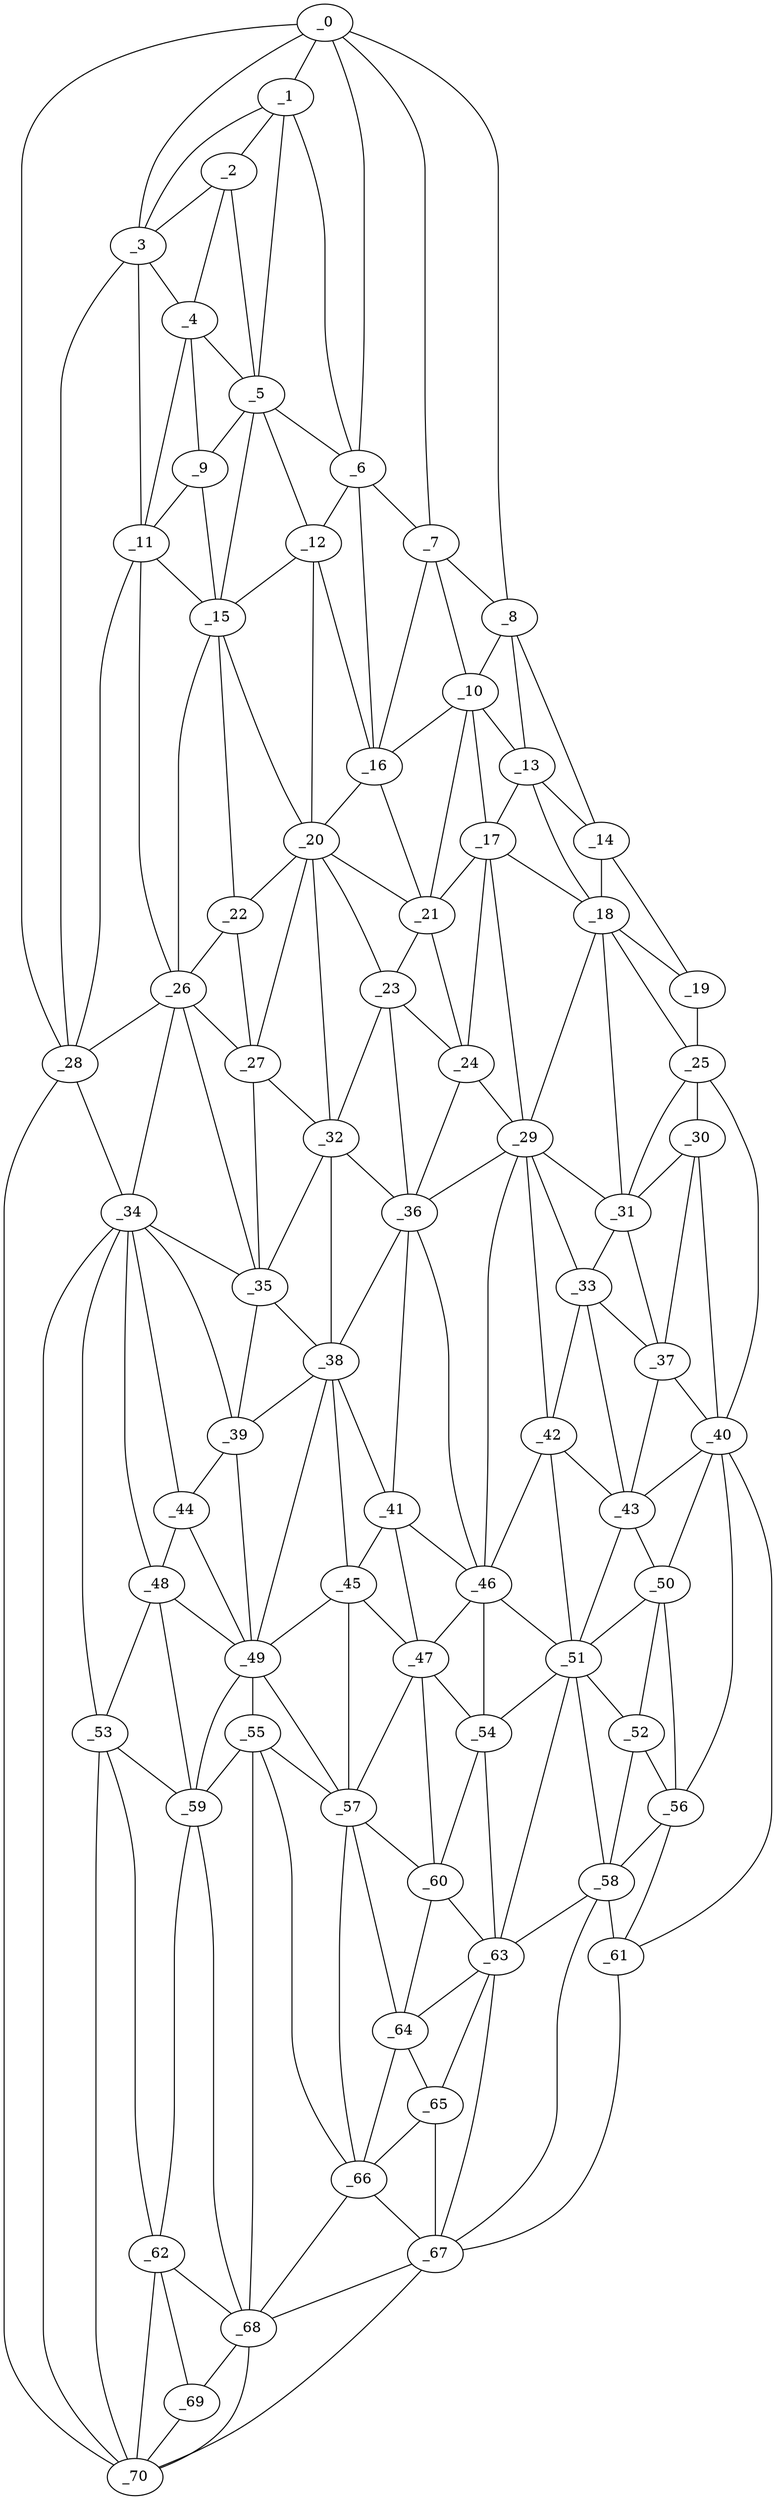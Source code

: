 graph "obj81__180.gxl" {
	_0	 [x=1,
		y=22];
	_1	 [x=18,
		y=27];
	_0 -- _1	 [valence=2];
	_3	 [x=39,
		y=18];
	_0 -- _3	 [valence=1];
	_6	 [x=39,
		y=76];
	_0 -- _6	 [valence=2];
	_7	 [x=39,
		y=79];
	_0 -- _7	 [valence=2];
	_8	 [x=40,
		y=96];
	_0 -- _8	 [valence=1];
	_28	 [x=75,
		y=6];
	_0 -- _28	 [valence=1];
	_2	 [x=29,
		y=27];
	_1 -- _2	 [valence=2];
	_1 -- _3	 [valence=2];
	_5	 [x=39,
		y=40];
	_1 -- _5	 [valence=1];
	_1 -- _6	 [valence=2];
	_2 -- _3	 [valence=1];
	_4	 [x=39,
		y=25];
	_2 -- _4	 [valence=1];
	_2 -- _5	 [valence=2];
	_3 -- _4	 [valence=2];
	_11	 [x=47,
		y=33];
	_3 -- _11	 [valence=2];
	_3 -- _28	 [valence=2];
	_4 -- _5	 [valence=1];
	_9	 [x=44,
		y=38];
	_4 -- _9	 [valence=2];
	_4 -- _11	 [valence=1];
	_5 -- _6	 [valence=1];
	_5 -- _9	 [valence=2];
	_12	 [x=50,
		y=60];
	_5 -- _12	 [valence=2];
	_15	 [x=54,
		y=47];
	_5 -- _15	 [valence=2];
	_6 -- _7	 [valence=1];
	_6 -- _12	 [valence=2];
	_16	 [x=56,
		y=66];
	_6 -- _16	 [valence=2];
	_7 -- _8	 [valence=1];
	_10	 [x=44,
		y=89];
	_7 -- _10	 [valence=1];
	_7 -- _16	 [valence=2];
	_8 -- _10	 [valence=1];
	_13	 [x=51,
		y=100];
	_8 -- _13	 [valence=1];
	_14	 [x=51,
		y=113];
	_8 -- _14	 [valence=1];
	_9 -- _11	 [valence=2];
	_9 -- _15	 [valence=2];
	_10 -- _13	 [valence=2];
	_10 -- _16	 [valence=2];
	_17	 [x=57,
		y=94];
	_10 -- _17	 [valence=1];
	_21	 [x=64,
		y=70];
	_10 -- _21	 [valence=1];
	_11 -- _15	 [valence=1];
	_26	 [x=71,
		y=41];
	_11 -- _26	 [valence=2];
	_11 -- _28	 [valence=2];
	_12 -- _15	 [valence=2];
	_12 -- _16	 [valence=1];
	_20	 [x=64,
		y=57];
	_12 -- _20	 [valence=2];
	_13 -- _14	 [valence=2];
	_13 -- _17	 [valence=2];
	_18	 [x=60,
		y=105];
	_13 -- _18	 [valence=2];
	_14 -- _18	 [valence=2];
	_19	 [x=60,
		y=116];
	_14 -- _19	 [valence=1];
	_15 -- _20	 [valence=1];
	_22	 [x=66,
		y=48];
	_15 -- _22	 [valence=2];
	_15 -- _26	 [valence=1];
	_16 -- _20	 [valence=2];
	_16 -- _21	 [valence=1];
	_17 -- _18	 [valence=1];
	_17 -- _21	 [valence=2];
	_24	 [x=70,
		y=84];
	_17 -- _24	 [valence=2];
	_29	 [x=76,
		y=88];
	_17 -- _29	 [valence=2];
	_18 -- _19	 [valence=2];
	_25	 [x=70,
		y=118];
	_18 -- _25	 [valence=1];
	_18 -- _29	 [valence=1];
	_31	 [x=79,
		y=104];
	_18 -- _31	 [valence=2];
	_19 -- _25	 [valence=1];
	_20 -- _21	 [valence=1];
	_20 -- _22	 [valence=2];
	_23	 [x=70,
		y=68];
	_20 -- _23	 [valence=2];
	_27	 [x=71,
		y=51];
	_20 -- _27	 [valence=2];
	_32	 [x=80,
		y=59];
	_20 -- _32	 [valence=2];
	_21 -- _23	 [valence=2];
	_21 -- _24	 [valence=1];
	_22 -- _26	 [valence=2];
	_22 -- _27	 [valence=2];
	_23 -- _24	 [valence=2];
	_23 -- _32	 [valence=2];
	_36	 [x=82,
		y=71];
	_23 -- _36	 [valence=1];
	_24 -- _29	 [valence=2];
	_24 -- _36	 [valence=2];
	_30	 [x=77,
		y=117];
	_25 -- _30	 [valence=2];
	_25 -- _31	 [valence=2];
	_40	 [x=90,
		y=117];
	_25 -- _40	 [valence=1];
	_26 -- _27	 [valence=2];
	_26 -- _28	 [valence=1];
	_34	 [x=82,
		y=9];
	_26 -- _34	 [valence=1];
	_35	 [x=82,
		y=40];
	_26 -- _35	 [valence=2];
	_27 -- _32	 [valence=2];
	_27 -- _35	 [valence=1];
	_28 -- _34	 [valence=2];
	_70	 [x=127,
		y=21];
	_28 -- _70	 [valence=1];
	_29 -- _31	 [valence=2];
	_33	 [x=81,
		y=96];
	_29 -- _33	 [valence=1];
	_29 -- _36	 [valence=1];
	_42	 [x=91,
		y=91];
	_29 -- _42	 [valence=1];
	_46	 [x=94,
		y=86];
	_29 -- _46	 [valence=2];
	_30 -- _31	 [valence=2];
	_37	 [x=84,
		y=108];
	_30 -- _37	 [valence=2];
	_30 -- _40	 [valence=2];
	_31 -- _33	 [valence=2];
	_31 -- _37	 [valence=2];
	_32 -- _35	 [valence=2];
	_32 -- _36	 [valence=2];
	_38	 [x=85,
		y=58];
	_32 -- _38	 [valence=2];
	_33 -- _37	 [valence=1];
	_33 -- _42	 [valence=2];
	_43	 [x=92,
		y=106];
	_33 -- _43	 [valence=1];
	_34 -- _35	 [valence=2];
	_39	 [x=89,
		y=40];
	_34 -- _39	 [valence=2];
	_44	 [x=94,
		y=38];
	_34 -- _44	 [valence=2];
	_48	 [x=99,
		y=38];
	_34 -- _48	 [valence=2];
	_53	 [x=105,
		y=37];
	_34 -- _53	 [valence=2];
	_34 -- _70	 [valence=1];
	_35 -- _38	 [valence=2];
	_35 -- _39	 [valence=1];
	_36 -- _38	 [valence=2];
	_41	 [x=91,
		y=70];
	_36 -- _41	 [valence=2];
	_36 -- _46	 [valence=1];
	_37 -- _40	 [valence=2];
	_37 -- _43	 [valence=2];
	_38 -- _39	 [valence=1];
	_38 -- _41	 [valence=2];
	_45	 [x=94,
		y=60];
	_38 -- _45	 [valence=2];
	_49	 [x=100,
		y=53];
	_38 -- _49	 [valence=2];
	_39 -- _44	 [valence=1];
	_39 -- _49	 [valence=2];
	_40 -- _43	 [valence=1];
	_50	 [x=100,
		y=111];
	_40 -- _50	 [valence=2];
	_56	 [x=108,
		y=114];
	_40 -- _56	 [valence=2];
	_61	 [x=111,
		y=115];
	_40 -- _61	 [valence=1];
	_41 -- _45	 [valence=2];
	_41 -- _46	 [valence=2];
	_47	 [x=98,
		y=76];
	_41 -- _47	 [valence=1];
	_42 -- _43	 [valence=2];
	_42 -- _46	 [valence=2];
	_51	 [x=102,
		y=97];
	_42 -- _51	 [valence=2];
	_43 -- _50	 [valence=2];
	_43 -- _51	 [valence=2];
	_44 -- _48	 [valence=2];
	_44 -- _49	 [valence=1];
	_45 -- _47	 [valence=2];
	_45 -- _49	 [valence=1];
	_57	 [x=110,
		y=59];
	_45 -- _57	 [valence=2];
	_46 -- _47	 [valence=2];
	_46 -- _51	 [valence=2];
	_54	 [x=106,
		y=88];
	_46 -- _54	 [valence=2];
	_47 -- _54	 [valence=1];
	_47 -- _57	 [valence=2];
	_60	 [x=111,
		y=79];
	_47 -- _60	 [valence=2];
	_48 -- _49	 [valence=1];
	_48 -- _53	 [valence=2];
	_59	 [x=111,
		y=45];
	_48 -- _59	 [valence=2];
	_55	 [x=108,
		y=52];
	_49 -- _55	 [valence=1];
	_49 -- _57	 [valence=2];
	_49 -- _59	 [valence=2];
	_50 -- _51	 [valence=2];
	_52	 [x=104,
		y=110];
	_50 -- _52	 [valence=2];
	_50 -- _56	 [valence=1];
	_51 -- _52	 [valence=2];
	_51 -- _54	 [valence=2];
	_58	 [x=110,
		y=107];
	_51 -- _58	 [valence=2];
	_63	 [x=115,
		y=89];
	_51 -- _63	 [valence=2];
	_52 -- _56	 [valence=1];
	_52 -- _58	 [valence=1];
	_53 -- _59	 [valence=2];
	_62	 [x=113,
		y=36];
	_53 -- _62	 [valence=2];
	_53 -- _70	 [valence=1];
	_54 -- _60	 [valence=2];
	_54 -- _63	 [valence=2];
	_55 -- _57	 [valence=2];
	_55 -- _59	 [valence=2];
	_66	 [x=121,
		y=62];
	_55 -- _66	 [valence=2];
	_68	 [x=123,
		y=45];
	_55 -- _68	 [valence=2];
	_56 -- _58	 [valence=2];
	_56 -- _61	 [valence=1];
	_57 -- _60	 [valence=1];
	_64	 [x=119,
		y=68];
	_57 -- _64	 [valence=2];
	_57 -- _66	 [valence=2];
	_58 -- _61	 [valence=2];
	_58 -- _63	 [valence=1];
	_67	 [x=121,
		y=102];
	_58 -- _67	 [valence=2];
	_59 -- _62	 [valence=2];
	_59 -- _68	 [valence=2];
	_60 -- _63	 [valence=2];
	_60 -- _64	 [valence=2];
	_61 -- _67	 [valence=1];
	_62 -- _68	 [valence=2];
	_69	 [x=125,
		y=31];
	_62 -- _69	 [valence=2];
	_62 -- _70	 [valence=1];
	_63 -- _64	 [valence=2];
	_65	 [x=120,
		y=92];
	_63 -- _65	 [valence=2];
	_63 -- _67	 [valence=2];
	_64 -- _65	 [valence=2];
	_64 -- _66	 [valence=1];
	_65 -- _66	 [valence=2];
	_65 -- _67	 [valence=2];
	_66 -- _67	 [valence=2];
	_66 -- _68	 [valence=1];
	_67 -- _68	 [valence=2];
	_67 -- _70	 [valence=1];
	_68 -- _69	 [valence=1];
	_68 -- _70	 [valence=1];
	_69 -- _70	 [valence=2];
}
